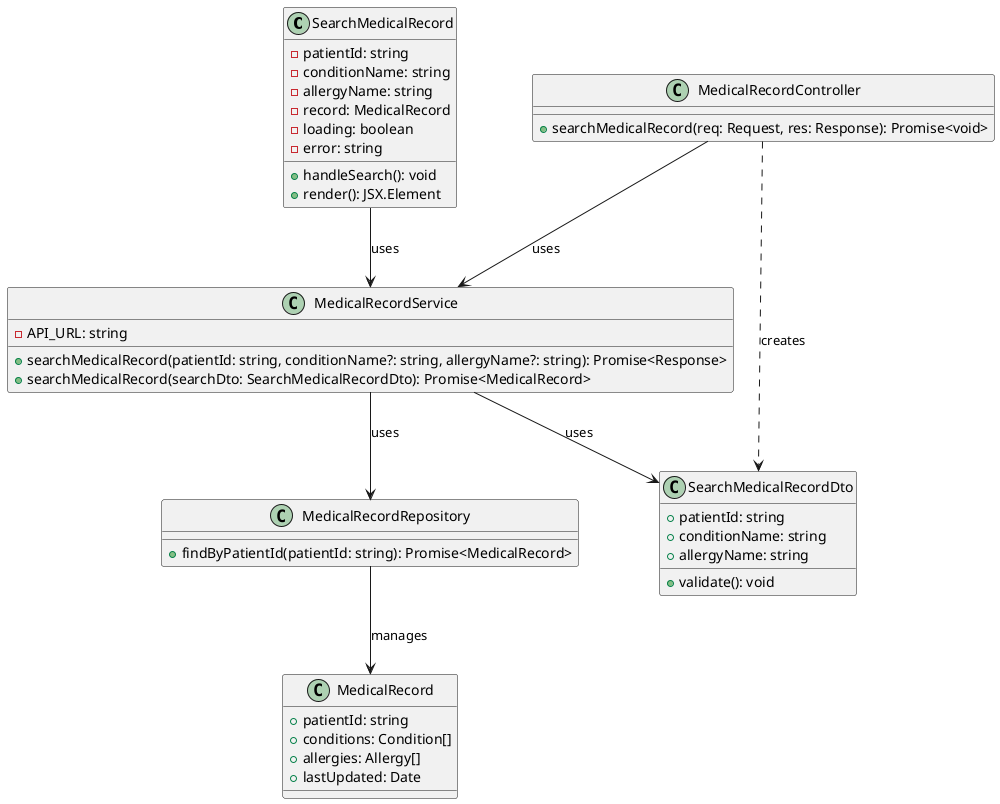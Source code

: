 @startuml Search Medical Record Class Diagram

' Frontend Components
class SearchMedicalRecord {
  -patientId: string
  -conditionName: string
  -allergyName: string
  -record: MedicalRecord
  -loading: boolean
  -error: string
  +handleSearch(): void
  +render(): JSX.Element
}

class MedicalRecordService {
  -API_URL: string
  +searchMedicalRecord(patientId: string, conditionName?: string, allergyName?: string): Promise<Response>
}

' Backend Components
class MedicalRecordController {
  +searchMedicalRecord(req: Request, res: Response): Promise<void>
}

class MedicalRecordService {
  +searchMedicalRecord(searchDto: SearchMedicalRecordDto): Promise<MedicalRecord>
}

class MedicalRecordRepository {
  +findByPatientId(patientId: string): Promise<MedicalRecord>
}

class SearchMedicalRecordDto {
  +patientId: string
  +conditionName: string
  +allergyName: string
  +validate(): void
}

class MedicalRecord {
  +patientId: string
  +conditions: Condition[]
  +allergies: Allergy[]
  +lastUpdated: Date
}

' Relationships
SearchMedicalRecord --> MedicalRecordService: uses
MedicalRecordController --> MedicalRecordService: uses
MedicalRecordService --> MedicalRecordRepository: uses
MedicalRecordService --> SearchMedicalRecordDto: uses
MedicalRecordController ..> SearchMedicalRecordDto: creates
MedicalRecordRepository --> MedicalRecord: manages

@enduml